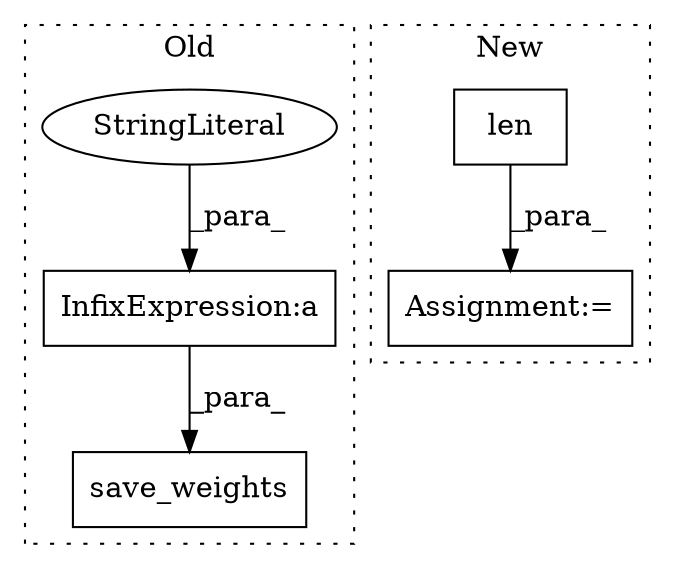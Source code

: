 digraph G {
subgraph cluster0 {
1 [label="save_weights" a="32" s="4155,4231" l="13,2" shape="box"];
3 [label="InfixExpression:a" a="27" s="4183" l="12" shape="box"];
4 [label="StringLiteral" a="45" s="4168" l="15" shape="ellipse"];
label = "Old";
style="dotted";
}
subgraph cluster1 {
2 [label="len" a="32" s="3730,3744" l="4,1" shape="box"];
5 [label="Assignment:=" a="7" s="3727" l="1" shape="box"];
label = "New";
style="dotted";
}
2 -> 5 [label="_para_"];
3 -> 1 [label="_para_"];
4 -> 3 [label="_para_"];
}